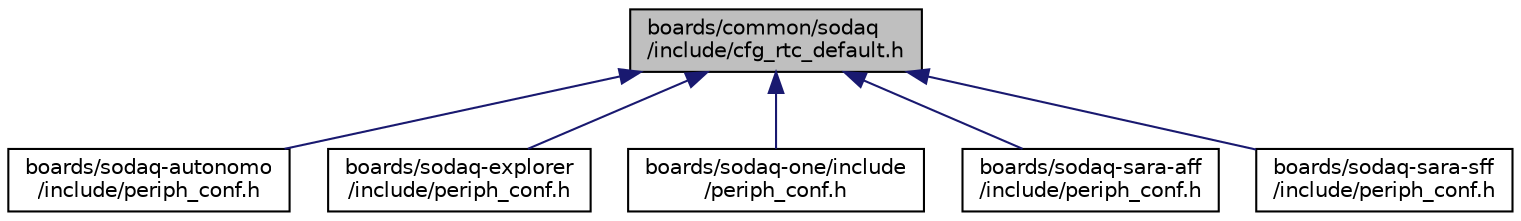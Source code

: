 digraph "boards/common/sodaq/include/cfg_rtc_default.h"
{
 // LATEX_PDF_SIZE
  edge [fontname="Helvetica",fontsize="10",labelfontname="Helvetica",labelfontsize="10"];
  node [fontname="Helvetica",fontsize="10",shape=record];
  Node1 [label="boards/common/sodaq\l/include/cfg_rtc_default.h",height=0.2,width=0.4,color="black", fillcolor="grey75", style="filled", fontcolor="black",tooltip="Default RTC configuration for SODAQ boards."];
  Node1 -> Node2 [dir="back",color="midnightblue",fontsize="10",style="solid",fontname="Helvetica"];
  Node2 [label="boards/sodaq-autonomo\l/include/periph_conf.h",height=0.2,width=0.4,color="black", fillcolor="white", style="filled",URL="$boards_2sodaq-autonomo_2include_2periph__conf_8h.html",tooltip="Configuration of CPU peripherals for the SODAQ Autonomo board."];
  Node1 -> Node3 [dir="back",color="midnightblue",fontsize="10",style="solid",fontname="Helvetica"];
  Node3 [label="boards/sodaq-explorer\l/include/periph_conf.h",height=0.2,width=0.4,color="black", fillcolor="white", style="filled",URL="$boards_2sodaq-explorer_2include_2periph__conf_8h.html",tooltip="Configuration of CPU peripherals for the Sodaq LoRaWAN Explorer board."];
  Node1 -> Node4 [dir="back",color="midnightblue",fontsize="10",style="solid",fontname="Helvetica"];
  Node4 [label="boards/sodaq-one/include\l/periph_conf.h",height=0.2,width=0.4,color="black", fillcolor="white", style="filled",URL="$boards_2sodaq-one_2include_2periph__conf_8h.html",tooltip="Configuration of CPU peripherals for the SODAQ ONE board."];
  Node1 -> Node5 [dir="back",color="midnightblue",fontsize="10",style="solid",fontname="Helvetica"];
  Node5 [label="boards/sodaq-sara-aff\l/include/periph_conf.h",height=0.2,width=0.4,color="black", fillcolor="white", style="filled",URL="$boards_2sodaq-sara-aff_2include_2periph__conf_8h.html",tooltip="Configuration of CPU peripherals for the SODAQ SARA AFF boards."];
  Node1 -> Node6 [dir="back",color="midnightblue",fontsize="10",style="solid",fontname="Helvetica"];
  Node6 [label="boards/sodaq-sara-sff\l/include/periph_conf.h",height=0.2,width=0.4,color="black", fillcolor="white", style="filled",URL="$boards_2sodaq-sara-sff_2include_2periph__conf_8h.html",tooltip="Configuration of CPU peripherals for the SODAQ SARA SFF board."];
}
